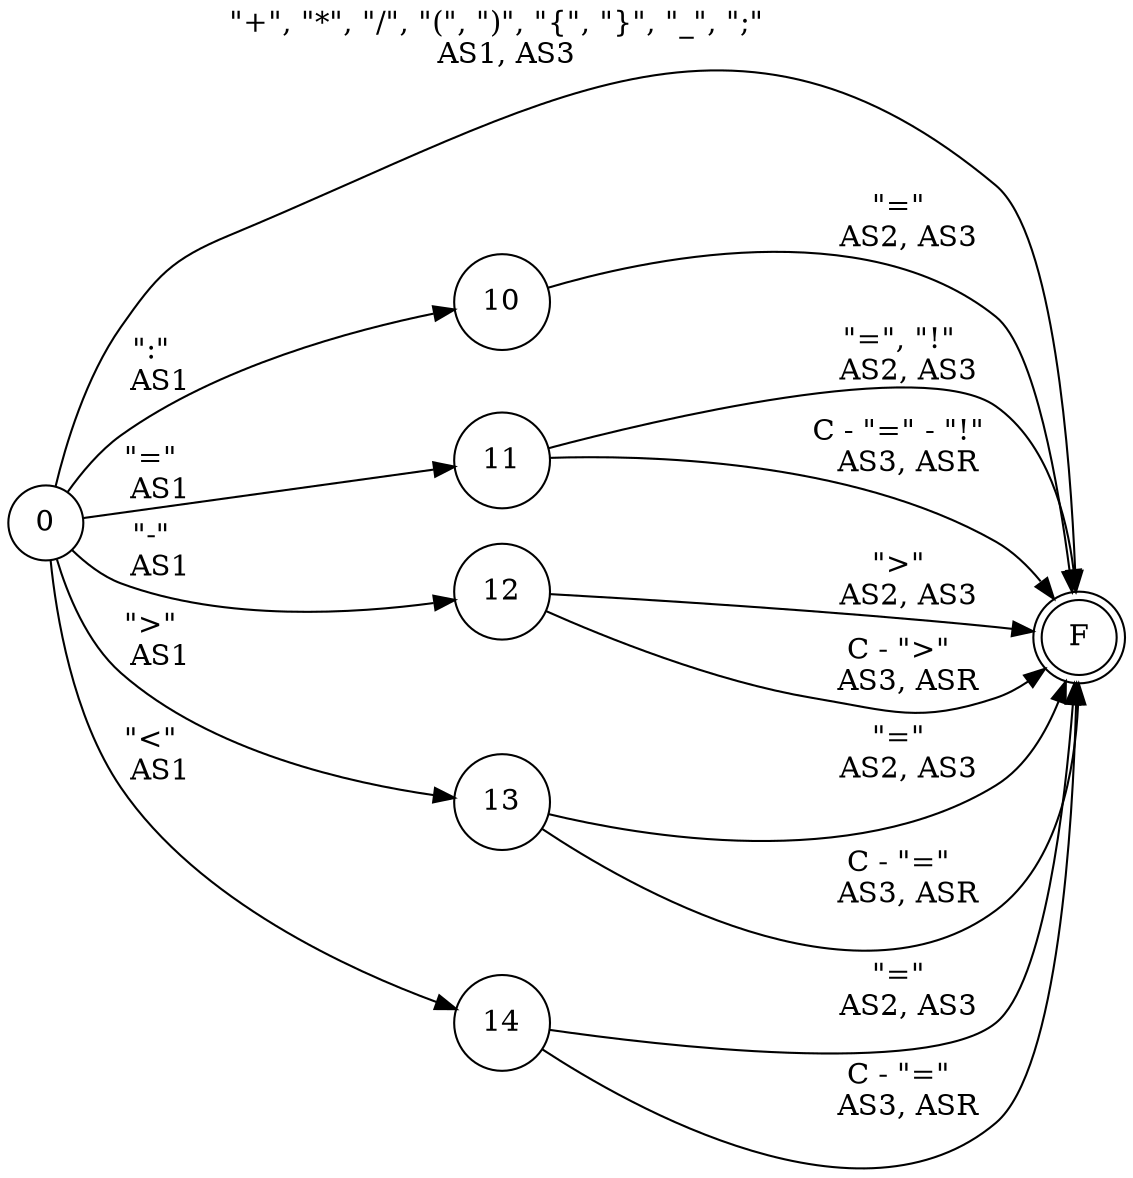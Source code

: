 digraph DFA {
    rankdir = LR;
    node [shape = circle;];
    F [shape = doublecircle;];
    
    0 -> 10 [label = "\":\" \n AS1";];
    10 -> F [label = "\"=\" \n AS2, AS3";];
    0 -> 11 [label = "\"=\" \n AS1";];
    11 -> F [label = "\"=\", \"!\" \n AS2, AS3";];
    11 -> F [label = "C - \"=\" - \"!\" \n AS3, ASR";];
    0 -> F [label = "\"+\", \"*\", \"/\", \"(\", \")\", \"{\", \"}\", \"_\", \";\" \n AS1, AS3";];
    0 -> 12 [label = "\"-\" \n AS1";];
    12 -> F [label = "\">\" \n AS2, AS3";];
    12 -> F [label = "C - \">\" \n AS3, ASR";];
    0 -> 13 [label = "\">\" \n AS1";];
    13 -> F [label = "\"=\" \n AS2, AS3";];
    13 -> F [label = "C - \"=\" \n AS3, ASR";];
    0 -> 14 [label = "\"<\" \n AS1";];
    14 -> F [label = "\"=\" \n AS2, AS3";];
    14 -> F [label = "C - \"=\" \n AS3, ASR";];
}